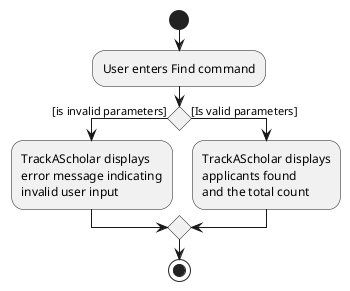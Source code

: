 @startuml
start
:User enters Find command;

if () then ([is invalid parameters])
    :TrackAScholar displays\nerror message indicating\ninvalid user input;

else ([Is valid parameters])
    :TrackAScholar displays\napplicants found\nand the total count;

endif
stop
@enduml
